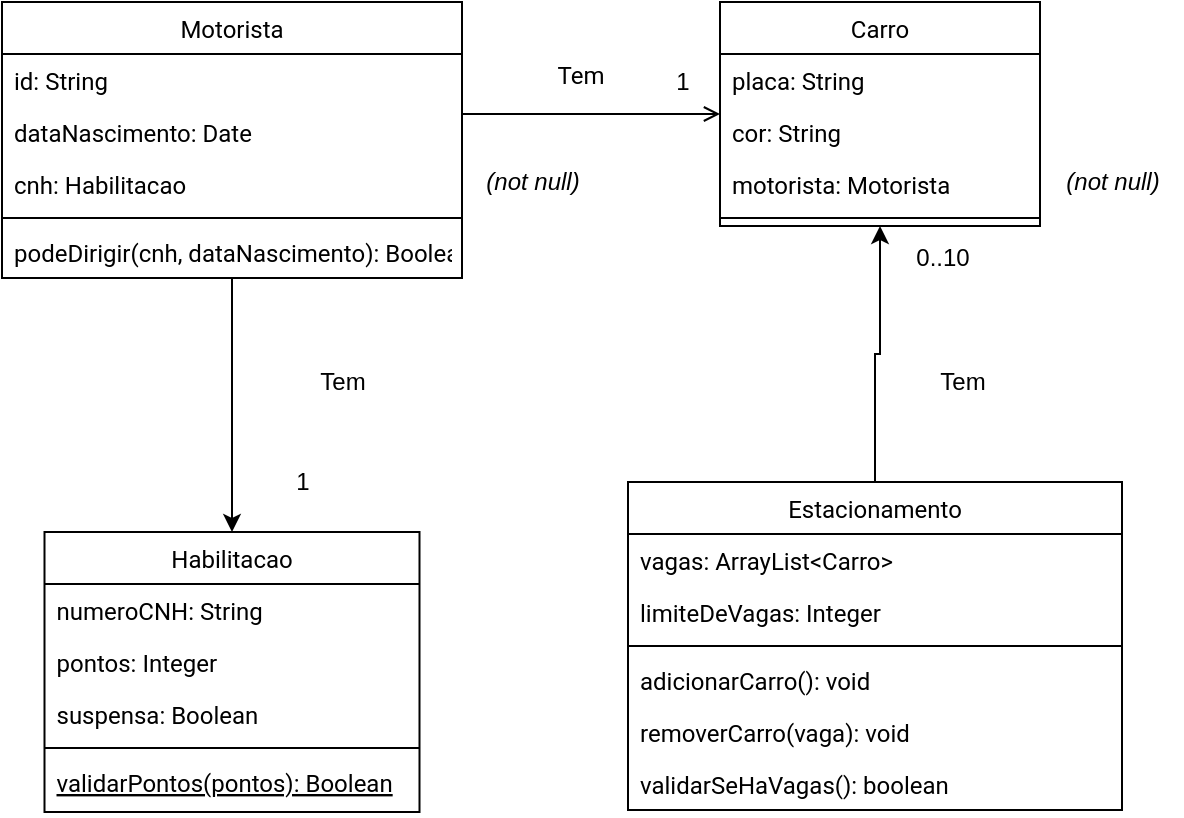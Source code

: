 <mxfile version="13.0.3" type="device"><diagram id="C5RBs43oDa-KdzZeNtuy" name="Page-1"><mxGraphModel dx="950" dy="487" grid="1" gridSize="10" guides="1" tooltips="1" connect="1" arrows="1" fold="1" page="1" pageScale="1" pageWidth="827" pageHeight="1169" math="0" shadow="0" extFonts="Roboto^https://fonts.googleapis.com/css?family=Roboto"><root><mxCell id="WIyWlLk6GJQsqaUBKTNV-0"/><mxCell id="WIyWlLk6GJQsqaUBKTNV-1" parent="WIyWlLk6GJQsqaUBKTNV-0"/><mxCell id="Gtqro-Su4EJfJuwz3QSn-4" style="edgeStyle=orthogonalEdgeStyle;rounded=0;orthogonalLoop=1;jettySize=auto;html=1;exitX=0.5;exitY=1;exitDx=0;exitDy=0;entryX=0.5;entryY=0;entryDx=0;entryDy=0;" parent="WIyWlLk6GJQsqaUBKTNV-1" source="zkfFHV4jXpPFQw0GAbJ--0" target="zkfFHV4jXpPFQw0GAbJ--6" edge="1"><mxGeometry relative="1" as="geometry"/></mxCell><mxCell id="zkfFHV4jXpPFQw0GAbJ--0" value="Motorista" style="swimlane;fontStyle=0;align=center;verticalAlign=top;childLayout=stackLayout;horizontal=1;startSize=26;horizontalStack=0;resizeParent=1;resizeLast=0;collapsible=1;marginBottom=0;rounded=0;shadow=0;strokeWidth=1;fontFamily=Roboto;FType=g;" parent="WIyWlLk6GJQsqaUBKTNV-1" vertex="1"><mxGeometry x="150" y="120" width="230" height="138" as="geometry"><mxRectangle x="230" y="140" width="160" height="26" as="alternateBounds"/></mxGeometry></mxCell><mxCell id="zkfFHV4jXpPFQw0GAbJ--2" value="id: String" style="text;align=left;verticalAlign=top;spacingLeft=4;spacingRight=4;overflow=hidden;rotatable=0;points=[[0,0.5],[1,0.5]];portConstraint=eastwest;rounded=0;shadow=0;html=0;fontFamily=Roboto;FType=g;" parent="zkfFHV4jXpPFQw0GAbJ--0" vertex="1"><mxGeometry y="26" width="230" height="26" as="geometry"/></mxCell><mxCell id="zkfFHV4jXpPFQw0GAbJ--1" value="dataNascimento: Date" style="text;align=left;verticalAlign=top;spacingLeft=4;spacingRight=4;overflow=hidden;rotatable=0;points=[[0,0.5],[1,0.5]];portConstraint=eastwest;fontFamily=Roboto;FType=g;" parent="zkfFHV4jXpPFQw0GAbJ--0" vertex="1"><mxGeometry y="52" width="230" height="26" as="geometry"/></mxCell><mxCell id="Gtqro-Su4EJfJuwz3QSn-28" value="cnh: Habilitacao" style="text;align=left;verticalAlign=top;spacingLeft=4;spacingRight=4;overflow=hidden;rotatable=0;points=[[0,0.5],[1,0.5]];portConstraint=eastwest;fontFamily=Roboto;FType=g;" parent="zkfFHV4jXpPFQw0GAbJ--0" vertex="1"><mxGeometry y="78" width="230" height="26" as="geometry"/></mxCell><mxCell id="zkfFHV4jXpPFQw0GAbJ--4" value="" style="line;html=1;strokeWidth=1;align=left;verticalAlign=middle;spacingTop=-1;spacingLeft=3;spacingRight=3;rotatable=0;labelPosition=right;points=[];portConstraint=eastwest;fontFamily=Roboto;FType=g;" parent="zkfFHV4jXpPFQw0GAbJ--0" vertex="1"><mxGeometry y="104" width="230" height="8" as="geometry"/></mxCell><mxCell id="zkfFHV4jXpPFQw0GAbJ--5" value="podeDirigir(cnh, dataNascimento): Boolean" style="text;align=left;verticalAlign=top;spacingLeft=4;spacingRight=4;overflow=hidden;rotatable=0;points=[[0,0.5],[1,0.5]];portConstraint=eastwest;fontFamily=Roboto;FType=g;" parent="zkfFHV4jXpPFQw0GAbJ--0" vertex="1"><mxGeometry y="112" width="230" height="26" as="geometry"/></mxCell><mxCell id="zkfFHV4jXpPFQw0GAbJ--26" value="" style="endArrow=open;shadow=0;strokeWidth=1;strokeColor=#000000;rounded=0;endFill=1;edgeStyle=elbowEdgeStyle;elbow=vertical;fontFamily=Roboto;FType=g;" parent="WIyWlLk6GJQsqaUBKTNV-1" source="zkfFHV4jXpPFQw0GAbJ--0" target="zkfFHV4jXpPFQw0GAbJ--17" edge="1"><mxGeometry x="0.5" y="41" relative="1" as="geometry"><mxPoint x="380" y="192" as="sourcePoint"/><mxPoint x="540" y="192" as="targetPoint"/><mxPoint x="-40" y="32" as="offset"/></mxGeometry></mxCell><mxCell id="zkfFHV4jXpPFQw0GAbJ--29" value="Tem" style="text;html=1;resizable=0;points=[];;align=center;verticalAlign=middle;labelBackgroundColor=none;rounded=0;shadow=0;strokeWidth=1;fontSize=12;fontFamily=Roboto;FType=g;" parent="zkfFHV4jXpPFQw0GAbJ--26" vertex="1" connectable="0"><mxGeometry x="0.5" y="49" relative="1" as="geometry"><mxPoint x="-38" y="30" as="offset"/></mxGeometry></mxCell><mxCell id="Gtqro-Su4EJfJuwz3QSn-5" value="Tem" style="text;html=1;align=center;verticalAlign=middle;resizable=0;points=[];autosize=1;" parent="WIyWlLk6GJQsqaUBKTNV-1" vertex="1"><mxGeometry x="300" y="300" width="40" height="20" as="geometry"/></mxCell><mxCell id="Gtqro-Su4EJfJuwz3QSn-12" style="edgeStyle=orthogonalEdgeStyle;rounded=0;orthogonalLoop=1;jettySize=auto;html=1;exitX=0.5;exitY=0;exitDx=0;exitDy=0;entryX=0.5;entryY=1;entryDx=0;entryDy=0;" parent="WIyWlLk6GJQsqaUBKTNV-1" source="Gtqro-Su4EJfJuwz3QSn-7" target="zkfFHV4jXpPFQw0GAbJ--17" edge="1"><mxGeometry relative="1" as="geometry"/></mxCell><mxCell id="zkfFHV4jXpPFQw0GAbJ--17" value="Carro" style="swimlane;fontStyle=0;align=center;verticalAlign=top;childLayout=stackLayout;horizontal=1;startSize=26;horizontalStack=0;resizeParent=1;resizeLast=0;collapsible=1;marginBottom=0;rounded=0;shadow=0;strokeWidth=1;fontFamily=Roboto;FType=g;" parent="WIyWlLk6GJQsqaUBKTNV-1" vertex="1"><mxGeometry x="509" y="120" width="160" height="112" as="geometry"><mxRectangle x="508" y="120" width="160" height="26" as="alternateBounds"/></mxGeometry></mxCell><mxCell id="zkfFHV4jXpPFQw0GAbJ--18" value="placa: String" style="text;align=left;verticalAlign=top;spacingLeft=4;spacingRight=4;overflow=hidden;rotatable=0;points=[[0,0.5],[1,0.5]];portConstraint=eastwest;fontFamily=Roboto;FType=g;" parent="zkfFHV4jXpPFQw0GAbJ--17" vertex="1"><mxGeometry y="26" width="160" height="26" as="geometry"/></mxCell><mxCell id="Gtqro-Su4EJfJuwz3QSn-25" value="cor: String" style="text;align=left;verticalAlign=top;spacingLeft=4;spacingRight=4;overflow=hidden;rotatable=0;points=[[0,0.5],[1,0.5]];portConstraint=eastwest;fontFamily=Roboto;FType=g;" parent="zkfFHV4jXpPFQw0GAbJ--17" vertex="1"><mxGeometry y="52" width="160" height="26" as="geometry"/></mxCell><mxCell id="Gtqro-Su4EJfJuwz3QSn-26" value="motorista: Motorista" style="text;align=left;verticalAlign=top;spacingLeft=4;spacingRight=4;overflow=hidden;rotatable=0;points=[[0,0.5],[1,0.5]];portConstraint=eastwest;fontFamily=Roboto;FType=g;" parent="zkfFHV4jXpPFQw0GAbJ--17" vertex="1"><mxGeometry y="78" width="160" height="26" as="geometry"/></mxCell><mxCell id="zkfFHV4jXpPFQw0GAbJ--23" value="" style="line;html=1;strokeWidth=1;align=left;verticalAlign=middle;spacingTop=-1;spacingLeft=3;spacingRight=3;rotatable=0;labelPosition=right;points=[];portConstraint=eastwest;fontFamily=Roboto;FType=g;" parent="zkfFHV4jXpPFQw0GAbJ--17" vertex="1"><mxGeometry y="104" width="160" height="8" as="geometry"/></mxCell><mxCell id="Gtqro-Su4EJfJuwz3QSn-27" value="&lt;i&gt;(not null)&lt;/i&gt;" style="text;html=1;align=center;verticalAlign=middle;resizable=0;points=[];autosize=1;" parent="WIyWlLk6GJQsqaUBKTNV-1" vertex="1"><mxGeometry x="670" y="200" width="70" height="20" as="geometry"/></mxCell><mxCell id="Gtqro-Su4EJfJuwz3QSn-29" value="&lt;i&gt;(not null)&lt;/i&gt;" style="text;html=1;align=center;verticalAlign=middle;resizable=0;points=[];autosize=1;" parent="WIyWlLk6GJQsqaUBKTNV-1" vertex="1"><mxGeometry x="380" y="200" width="70" height="20" as="geometry"/></mxCell><mxCell id="Gtqro-Su4EJfJuwz3QSn-30" value="Tem" style="text;html=1;align=center;verticalAlign=middle;resizable=0;points=[];autosize=1;" parent="WIyWlLk6GJQsqaUBKTNV-1" vertex="1"><mxGeometry x="610" y="300" width="40" height="20" as="geometry"/></mxCell><mxCell id="Gtqro-Su4EJfJuwz3QSn-31" value="0..10" style="text;html=1;align=center;verticalAlign=middle;resizable=0;points=[];autosize=1;" parent="WIyWlLk6GJQsqaUBKTNV-1" vertex="1"><mxGeometry x="595" y="238" width="50" height="20" as="geometry"/></mxCell><mxCell id="Gtqro-Su4EJfJuwz3QSn-32" value="1" style="text;html=1;align=center;verticalAlign=middle;resizable=0;points=[];autosize=1;" parent="WIyWlLk6GJQsqaUBKTNV-1" vertex="1"><mxGeometry x="480" y="150" width="20" height="20" as="geometry"/></mxCell><mxCell id="Gtqro-Su4EJfJuwz3QSn-33" value="1" style="text;html=1;align=center;verticalAlign=middle;resizable=0;points=[];autosize=1;" parent="WIyWlLk6GJQsqaUBKTNV-1" vertex="1"><mxGeometry x="290" y="350" width="20" height="20" as="geometry"/></mxCell><mxCell id="Gtqro-Su4EJfJuwz3QSn-7" value="Estacionamento" style="swimlane;fontStyle=0;align=center;verticalAlign=top;childLayout=stackLayout;horizontal=1;startSize=26;horizontalStack=0;resizeParent=1;resizeLast=0;collapsible=1;marginBottom=0;rounded=0;shadow=0;strokeWidth=1;fontFamily=Roboto;FType=g;" parent="WIyWlLk6GJQsqaUBKTNV-1" vertex="1"><mxGeometry x="463" y="360" width="247" height="164" as="geometry"><mxRectangle x="508" y="120" width="160" height="26" as="alternateBounds"/></mxGeometry></mxCell><mxCell id="Gtqro-Su4EJfJuwz3QSn-17" value="vagas: ArrayList&lt;Carro&gt;" style="text;align=left;verticalAlign=top;spacingLeft=4;spacingRight=4;overflow=hidden;rotatable=0;points=[[0,0.5],[1,0.5]];portConstraint=eastwest;fontFamily=Roboto;FType=g;" parent="Gtqro-Su4EJfJuwz3QSn-7" vertex="1"><mxGeometry y="26" width="247" height="26" as="geometry"/></mxCell><mxCell id="Gtqro-Su4EJfJuwz3QSn-18" value="limiteDeVagas: Integer" style="text;align=left;verticalAlign=top;spacingLeft=4;spacingRight=4;overflow=hidden;rotatable=0;points=[[0,0.5],[1,0.5]];portConstraint=eastwest;fontFamily=Roboto;FType=g;" parent="Gtqro-Su4EJfJuwz3QSn-7" vertex="1"><mxGeometry y="52" width="247" height="26" as="geometry"/></mxCell><mxCell id="Gtqro-Su4EJfJuwz3QSn-9" value="" style="line;html=1;strokeWidth=1;align=left;verticalAlign=middle;spacingTop=-1;spacingLeft=3;spacingRight=3;rotatable=0;labelPosition=right;points=[];portConstraint=eastwest;fontFamily=Roboto;FType=g;" parent="Gtqro-Su4EJfJuwz3QSn-7" vertex="1"><mxGeometry y="78" width="247" height="8" as="geometry"/></mxCell><mxCell id="Gtqro-Su4EJfJuwz3QSn-21" value="adicionarCarro(): void" style="text;align=left;verticalAlign=top;spacingLeft=4;spacingRight=4;overflow=hidden;rotatable=0;points=[[0,0.5],[1,0.5]];portConstraint=eastwest;fontFamily=Roboto;FType=g;" parent="Gtqro-Su4EJfJuwz3QSn-7" vertex="1"><mxGeometry y="86" width="247" height="26" as="geometry"/></mxCell><mxCell id="Gtqro-Su4EJfJuwz3QSn-22" value="removerCarro(vaga): void" style="text;align=left;verticalAlign=top;spacingLeft=4;spacingRight=4;overflow=hidden;rotatable=0;points=[[0,0.5],[1,0.5]];portConstraint=eastwest;fontFamily=Roboto;FType=g;" parent="Gtqro-Su4EJfJuwz3QSn-7" vertex="1"><mxGeometry y="112" width="247" height="26" as="geometry"/></mxCell><mxCell id="Gtqro-Su4EJfJuwz3QSn-23" value="validarSeHaVagas(): boolean" style="text;align=left;verticalAlign=top;spacingLeft=4;spacingRight=4;overflow=hidden;rotatable=0;points=[[0,0.5],[1,0.5]];portConstraint=eastwest;fontFamily=Roboto;FType=g;" parent="Gtqro-Su4EJfJuwz3QSn-7" vertex="1"><mxGeometry y="138" width="247" height="26" as="geometry"/></mxCell><mxCell id="zkfFHV4jXpPFQw0GAbJ--6" value="Habilitacao" style="swimlane;fontStyle=0;align=center;verticalAlign=top;childLayout=stackLayout;horizontal=1;startSize=26;horizontalStack=0;resizeParent=1;resizeLast=0;collapsible=1;marginBottom=0;rounded=0;shadow=0;strokeWidth=1;fontFamily=Roboto;FType=g;" parent="WIyWlLk6GJQsqaUBKTNV-1" vertex="1"><mxGeometry x="171.25" y="385" width="187.5" height="140" as="geometry"><mxRectangle x="130" y="380" width="160" height="26" as="alternateBounds"/></mxGeometry></mxCell><mxCell id="zkfFHV4jXpPFQw0GAbJ--7" value="numeroCNH: String" style="text;align=left;verticalAlign=top;spacingLeft=4;spacingRight=4;overflow=hidden;rotatable=0;points=[[0,0.5],[1,0.5]];portConstraint=eastwest;fontFamily=Roboto;FType=g;" parent="zkfFHV4jXpPFQw0GAbJ--6" vertex="1"><mxGeometry y="26" width="187.5" height="26" as="geometry"/></mxCell><mxCell id="Gtqro-Su4EJfJuwz3QSn-2" value="pontos: Integer" style="text;align=left;verticalAlign=top;spacingLeft=4;spacingRight=4;overflow=hidden;rotatable=0;points=[[0,0.5],[1,0.5]];portConstraint=eastwest;rounded=0;shadow=0;html=0;fontFamily=Roboto;FType=g;" parent="zkfFHV4jXpPFQw0GAbJ--6" vertex="1"><mxGeometry y="52" width="187.5" height="26" as="geometry"/></mxCell><mxCell id="Gtqro-Su4EJfJuwz3QSn-1" value="suspensa: Boolean" style="text;align=left;verticalAlign=top;spacingLeft=4;spacingRight=4;overflow=hidden;rotatable=0;points=[[0,0.5],[1,0.5]];portConstraint=eastwest;rounded=0;shadow=0;html=0;fontFamily=Roboto;FType=g;" parent="zkfFHV4jXpPFQw0GAbJ--6" vertex="1"><mxGeometry y="78" width="187.5" height="26" as="geometry"/></mxCell><mxCell id="zkfFHV4jXpPFQw0GAbJ--9" value="" style="line;html=1;strokeWidth=1;align=left;verticalAlign=middle;spacingTop=-1;spacingLeft=3;spacingRight=3;rotatable=0;labelPosition=right;points=[];portConstraint=eastwest;fontFamily=Roboto;FType=g;" parent="zkfFHV4jXpPFQw0GAbJ--6" vertex="1"><mxGeometry y="104" width="187.5" height="8" as="geometry"/></mxCell><mxCell id="zkfFHV4jXpPFQw0GAbJ--10" value="validarPontos(pontos): Boolean" style="text;align=left;verticalAlign=top;spacingLeft=4;spacingRight=4;overflow=hidden;rotatable=0;points=[[0,0.5],[1,0.5]];portConstraint=eastwest;fontStyle=4;fontFamily=Roboto;FType=g;" parent="zkfFHV4jXpPFQw0GAbJ--6" vertex="1"><mxGeometry y="112" width="187.5" height="26" as="geometry"/></mxCell></root></mxGraphModel></diagram></mxfile>